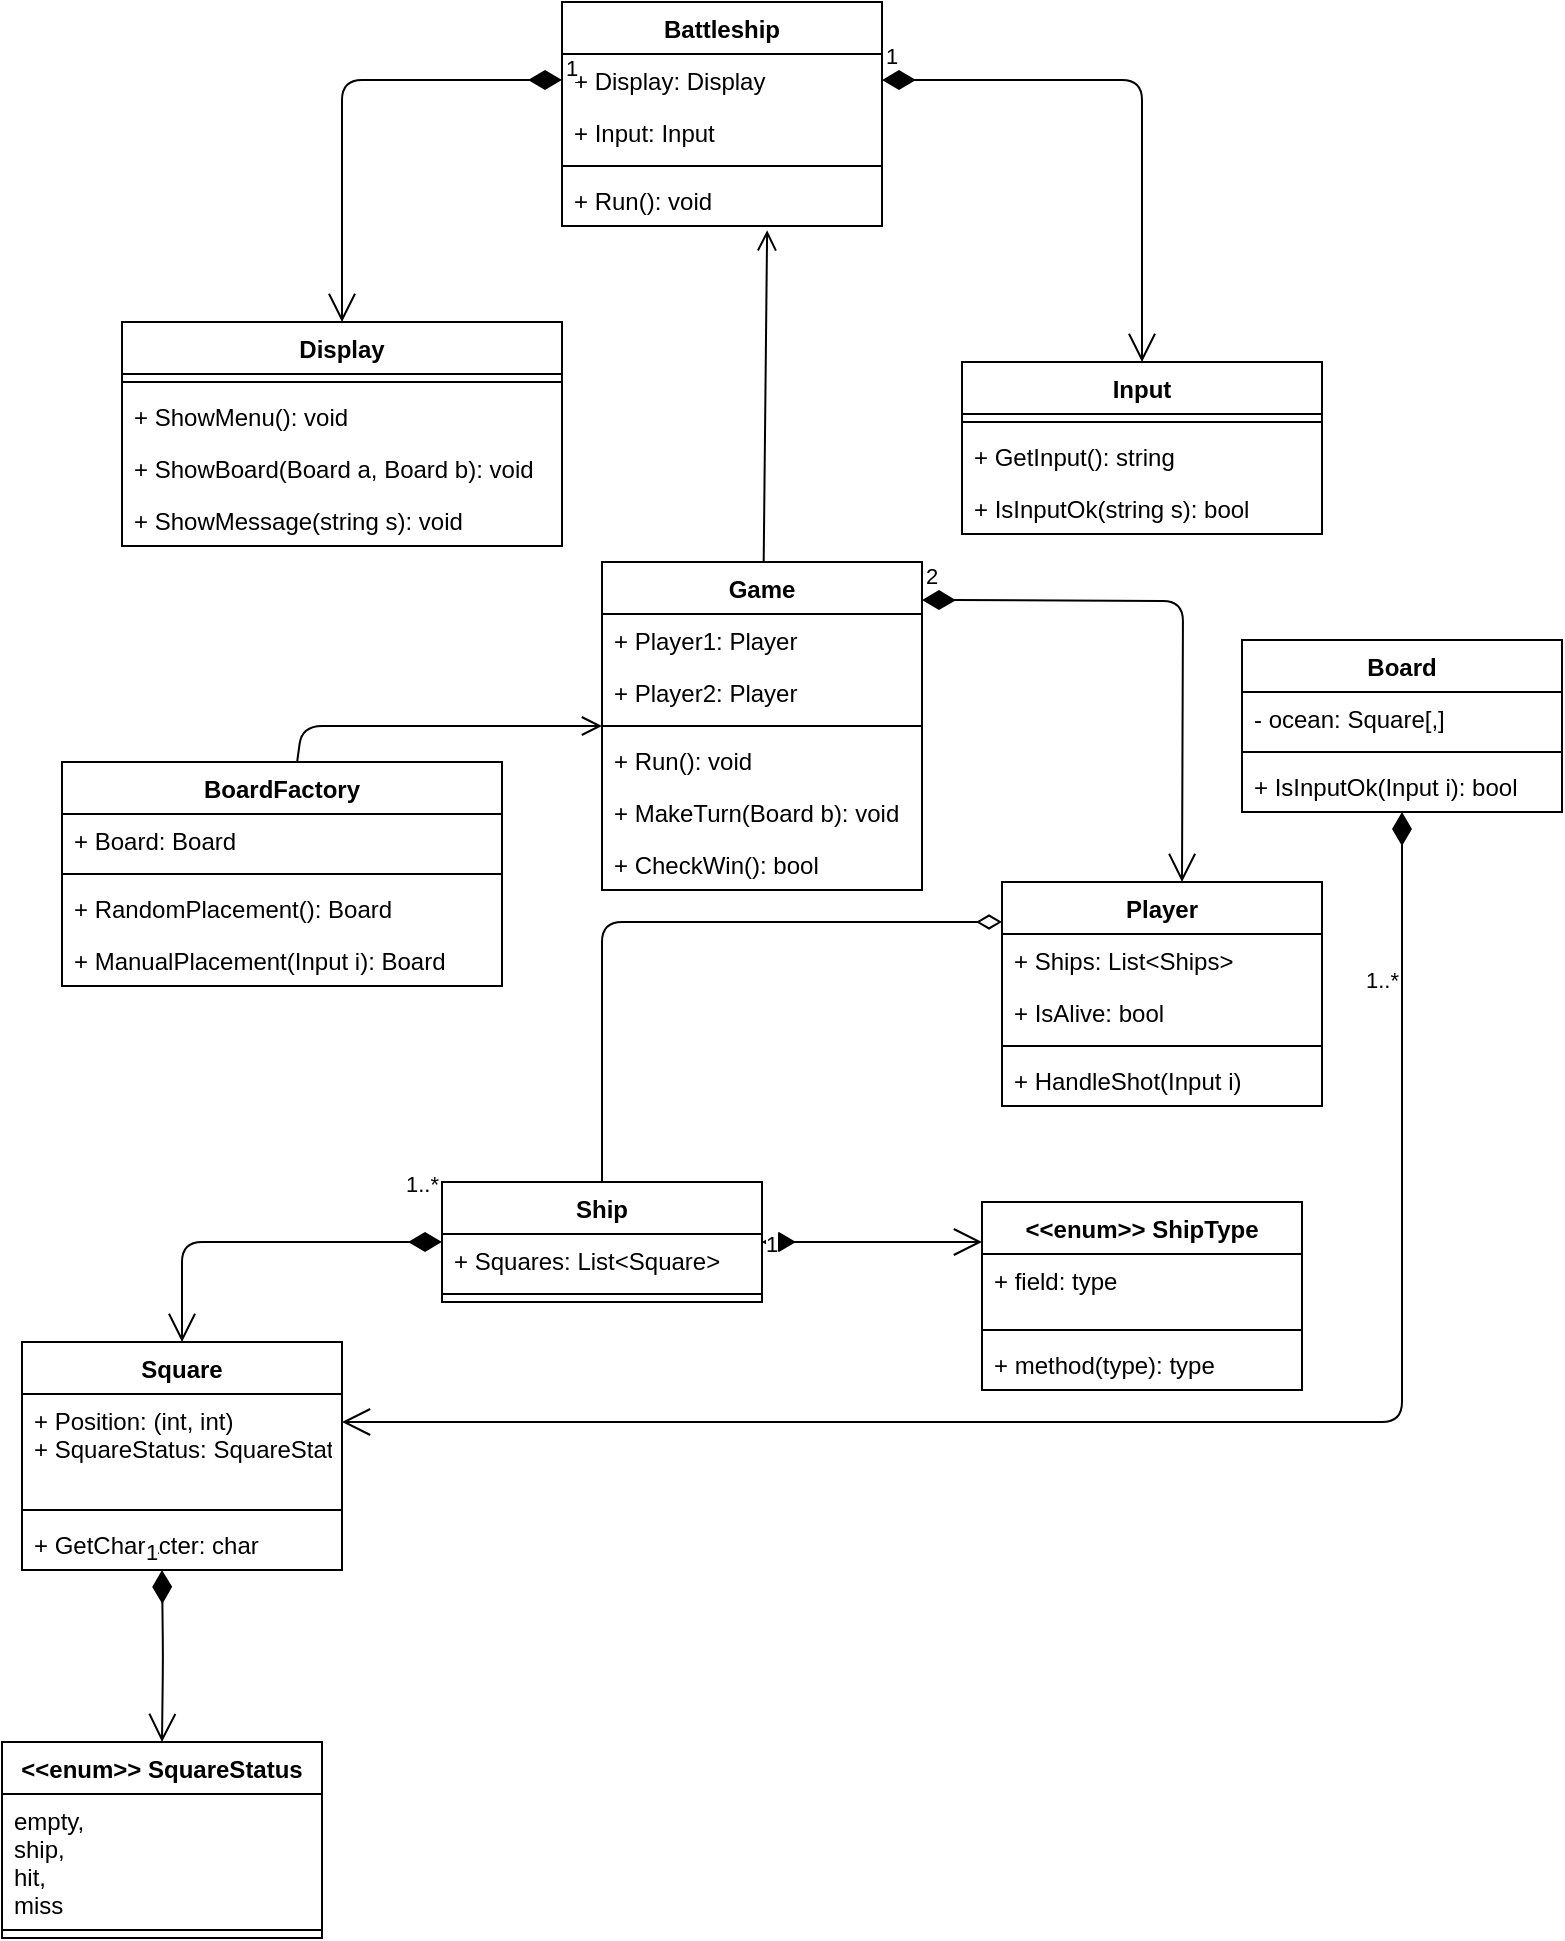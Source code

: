 <mxfile version="14.5.10" type="device"><diagram id="79MCBxhSAIq8AFe82N1e" name="Page-1"><mxGraphModel dx="1422" dy="882" grid="1" gridSize="10" guides="1" tooltips="1" connect="1" arrows="1" fold="1" page="1" pageScale="1" pageWidth="850" pageHeight="1100" math="0" shadow="0"><root><mxCell id="0"/><mxCell id="1" parent="0"/><mxCell id="AMyx8kiLQKyBErhpJjZE-1" value="Battleship" style="swimlane;fontStyle=1;align=center;verticalAlign=top;childLayout=stackLayout;horizontal=1;startSize=26;horizontalStack=0;resizeParent=1;resizeParentMax=0;resizeLast=0;collapsible=1;marginBottom=0;" vertex="1" parent="1"><mxGeometry x="320" y="80" width="160" height="112" as="geometry"/></mxCell><mxCell id="AMyx8kiLQKyBErhpJjZE-2" value="+ Display: Display" style="text;strokeColor=none;fillColor=none;align=left;verticalAlign=top;spacingLeft=4;spacingRight=4;overflow=hidden;rotatable=0;points=[[0,0.5],[1,0.5]];portConstraint=eastwest;" vertex="1" parent="AMyx8kiLQKyBErhpJjZE-1"><mxGeometry y="26" width="160" height="26" as="geometry"/></mxCell><mxCell id="AMyx8kiLQKyBErhpJjZE-5" value="+ Input: Input" style="text;strokeColor=none;fillColor=none;align=left;verticalAlign=top;spacingLeft=4;spacingRight=4;overflow=hidden;rotatable=0;points=[[0,0.5],[1,0.5]];portConstraint=eastwest;" vertex="1" parent="AMyx8kiLQKyBErhpJjZE-1"><mxGeometry y="52" width="160" height="26" as="geometry"/></mxCell><mxCell id="AMyx8kiLQKyBErhpJjZE-3" value="" style="line;strokeWidth=1;fillColor=none;align=left;verticalAlign=middle;spacingTop=-1;spacingLeft=3;spacingRight=3;rotatable=0;labelPosition=right;points=[];portConstraint=eastwest;" vertex="1" parent="AMyx8kiLQKyBErhpJjZE-1"><mxGeometry y="78" width="160" height="8" as="geometry"/></mxCell><mxCell id="AMyx8kiLQKyBErhpJjZE-4" value="+ Run(): void" style="text;strokeColor=none;fillColor=none;align=left;verticalAlign=top;spacingLeft=4;spacingRight=4;overflow=hidden;rotatable=0;points=[[0,0.5],[1,0.5]];portConstraint=eastwest;" vertex="1" parent="AMyx8kiLQKyBErhpJjZE-1"><mxGeometry y="86" width="160" height="26" as="geometry"/></mxCell><mxCell id="AMyx8kiLQKyBErhpJjZE-10" value="Display" style="swimlane;fontStyle=1;align=center;verticalAlign=top;childLayout=stackLayout;horizontal=1;startSize=26;horizontalStack=0;resizeParent=1;resizeParentMax=0;resizeLast=0;collapsible=1;marginBottom=0;" vertex="1" parent="1"><mxGeometry x="100" y="240" width="220" height="112" as="geometry"/></mxCell><mxCell id="AMyx8kiLQKyBErhpJjZE-12" value="" style="line;strokeWidth=1;fillColor=none;align=left;verticalAlign=middle;spacingTop=-1;spacingLeft=3;spacingRight=3;rotatable=0;labelPosition=right;points=[];portConstraint=eastwest;" vertex="1" parent="AMyx8kiLQKyBErhpJjZE-10"><mxGeometry y="26" width="220" height="8" as="geometry"/></mxCell><mxCell id="AMyx8kiLQKyBErhpJjZE-13" value="+ ShowMenu(): void" style="text;strokeColor=none;fillColor=none;align=left;verticalAlign=top;spacingLeft=4;spacingRight=4;overflow=hidden;rotatable=0;points=[[0,0.5],[1,0.5]];portConstraint=eastwest;" vertex="1" parent="AMyx8kiLQKyBErhpJjZE-10"><mxGeometry y="34" width="220" height="26" as="geometry"/></mxCell><mxCell id="AMyx8kiLQKyBErhpJjZE-18" value="+ ShowBoard(Board a, Board b): void" style="text;strokeColor=none;fillColor=none;align=left;verticalAlign=top;spacingLeft=4;spacingRight=4;overflow=hidden;rotatable=0;points=[[0,0.5],[1,0.5]];portConstraint=eastwest;" vertex="1" parent="AMyx8kiLQKyBErhpJjZE-10"><mxGeometry y="60" width="220" height="26" as="geometry"/></mxCell><mxCell id="AMyx8kiLQKyBErhpJjZE-19" value="+ ShowMessage(string s): void" style="text;strokeColor=none;fillColor=none;align=left;verticalAlign=top;spacingLeft=4;spacingRight=4;overflow=hidden;rotatable=0;points=[[0,0.5],[1,0.5]];portConstraint=eastwest;" vertex="1" parent="AMyx8kiLQKyBErhpJjZE-10"><mxGeometry y="86" width="220" height="26" as="geometry"/></mxCell><mxCell id="AMyx8kiLQKyBErhpJjZE-14" value="Input" style="swimlane;fontStyle=1;align=center;verticalAlign=top;childLayout=stackLayout;horizontal=1;startSize=26;horizontalStack=0;resizeParent=1;resizeParentMax=0;resizeLast=0;collapsible=1;marginBottom=0;" vertex="1" parent="1"><mxGeometry x="520" y="260" width="180" height="86" as="geometry"/></mxCell><mxCell id="AMyx8kiLQKyBErhpJjZE-16" value="" style="line;strokeWidth=1;fillColor=none;align=left;verticalAlign=middle;spacingTop=-1;spacingLeft=3;spacingRight=3;rotatable=0;labelPosition=right;points=[];portConstraint=eastwest;" vertex="1" parent="AMyx8kiLQKyBErhpJjZE-14"><mxGeometry y="26" width="180" height="8" as="geometry"/></mxCell><mxCell id="AMyx8kiLQKyBErhpJjZE-17" value="+ GetInput(): string" style="text;strokeColor=none;fillColor=none;align=left;verticalAlign=top;spacingLeft=4;spacingRight=4;overflow=hidden;rotatable=0;points=[[0,0.5],[1,0.5]];portConstraint=eastwest;" vertex="1" parent="AMyx8kiLQKyBErhpJjZE-14"><mxGeometry y="34" width="180" height="26" as="geometry"/></mxCell><mxCell id="AMyx8kiLQKyBErhpJjZE-22" value="+ IsInputOk(string s): bool" style="text;strokeColor=none;fillColor=none;align=left;verticalAlign=top;spacingLeft=4;spacingRight=4;overflow=hidden;rotatable=0;points=[[0,0.5],[1,0.5]];portConstraint=eastwest;" vertex="1" parent="AMyx8kiLQKyBErhpJjZE-14"><mxGeometry y="60" width="180" height="26" as="geometry"/></mxCell><mxCell id="AMyx8kiLQKyBErhpJjZE-20" value="1" style="endArrow=open;html=1;endSize=12;startArrow=diamondThin;startSize=14;startFill=1;edgeStyle=orthogonalEdgeStyle;align=left;verticalAlign=bottom;exitX=0;exitY=0.5;exitDx=0;exitDy=0;" edge="1" parent="1" source="AMyx8kiLQKyBErhpJjZE-2" target="AMyx8kiLQKyBErhpJjZE-10"><mxGeometry x="-1" y="3" relative="1" as="geometry"><mxPoint x="370" y="340" as="sourcePoint"/><mxPoint x="530" y="340" as="targetPoint"/></mxGeometry></mxCell><mxCell id="AMyx8kiLQKyBErhpJjZE-21" value="1" style="endArrow=open;html=1;endSize=12;startArrow=diamondThin;startSize=14;startFill=1;edgeStyle=orthogonalEdgeStyle;align=left;verticalAlign=bottom;exitX=1;exitY=0.5;exitDx=0;exitDy=0;entryX=0.5;entryY=0;entryDx=0;entryDy=0;" edge="1" parent="1" source="AMyx8kiLQKyBErhpJjZE-2" target="AMyx8kiLQKyBErhpJjZE-14"><mxGeometry x="-1" y="3" relative="1" as="geometry"><mxPoint x="370" y="340" as="sourcePoint"/><mxPoint x="530" y="340" as="targetPoint"/></mxGeometry></mxCell><mxCell id="AMyx8kiLQKyBErhpJjZE-24" value="Game" style="swimlane;fontStyle=1;align=center;verticalAlign=top;childLayout=stackLayout;horizontal=1;startSize=26;horizontalStack=0;resizeParent=1;resizeParentMax=0;resizeLast=0;collapsible=1;marginBottom=0;" vertex="1" parent="1"><mxGeometry x="340" y="360" width="160" height="164" as="geometry"/></mxCell><mxCell id="AMyx8kiLQKyBErhpJjZE-25" value="+ Player1: Player" style="text;strokeColor=none;fillColor=none;align=left;verticalAlign=top;spacingLeft=4;spacingRight=4;overflow=hidden;rotatable=0;points=[[0,0.5],[1,0.5]];portConstraint=eastwest;" vertex="1" parent="AMyx8kiLQKyBErhpJjZE-24"><mxGeometry y="26" width="160" height="26" as="geometry"/></mxCell><mxCell id="AMyx8kiLQKyBErhpJjZE-34" value="+ Player2: Player" style="text;strokeColor=none;fillColor=none;align=left;verticalAlign=top;spacingLeft=4;spacingRight=4;overflow=hidden;rotatable=0;points=[[0,0.5],[1,0.5]];portConstraint=eastwest;" vertex="1" parent="AMyx8kiLQKyBErhpJjZE-24"><mxGeometry y="52" width="160" height="26" as="geometry"/></mxCell><mxCell id="AMyx8kiLQKyBErhpJjZE-26" value="" style="line;strokeWidth=1;fillColor=none;align=left;verticalAlign=middle;spacingTop=-1;spacingLeft=3;spacingRight=3;rotatable=0;labelPosition=right;points=[];portConstraint=eastwest;" vertex="1" parent="AMyx8kiLQKyBErhpJjZE-24"><mxGeometry y="78" width="160" height="8" as="geometry"/></mxCell><mxCell id="AMyx8kiLQKyBErhpJjZE-27" value="+ Run(): void" style="text;strokeColor=none;fillColor=none;align=left;verticalAlign=top;spacingLeft=4;spacingRight=4;overflow=hidden;rotatable=0;points=[[0,0.5],[1,0.5]];portConstraint=eastwest;" vertex="1" parent="AMyx8kiLQKyBErhpJjZE-24"><mxGeometry y="86" width="160" height="26" as="geometry"/></mxCell><mxCell id="AMyx8kiLQKyBErhpJjZE-28" value="+ MakeTurn(Board b): void" style="text;strokeColor=none;fillColor=none;align=left;verticalAlign=top;spacingLeft=4;spacingRight=4;overflow=hidden;rotatable=0;points=[[0,0.5],[1,0.5]];portConstraint=eastwest;" vertex="1" parent="AMyx8kiLQKyBErhpJjZE-24"><mxGeometry y="112" width="160" height="26" as="geometry"/></mxCell><mxCell id="AMyx8kiLQKyBErhpJjZE-35" value="+ CheckWin(): bool" style="text;strokeColor=none;fillColor=none;align=left;verticalAlign=top;spacingLeft=4;spacingRight=4;overflow=hidden;rotatable=0;points=[[0,0.5],[1,0.5]];portConstraint=eastwest;" vertex="1" parent="AMyx8kiLQKyBErhpJjZE-24"><mxGeometry y="138" width="160" height="26" as="geometry"/></mxCell><mxCell id="AMyx8kiLQKyBErhpJjZE-29" value="Player" style="swimlane;fontStyle=1;align=center;verticalAlign=top;childLayout=stackLayout;horizontal=1;startSize=26;horizontalStack=0;resizeParent=1;resizeParentMax=0;resizeLast=0;collapsible=1;marginBottom=0;" vertex="1" parent="1"><mxGeometry x="540" y="520" width="160" height="112" as="geometry"/></mxCell><mxCell id="AMyx8kiLQKyBErhpJjZE-30" value="+ Ships: List&lt;Ships&gt;" style="text;strokeColor=none;fillColor=none;align=left;verticalAlign=top;spacingLeft=4;spacingRight=4;overflow=hidden;rotatable=0;points=[[0,0.5],[1,0.5]];portConstraint=eastwest;" vertex="1" parent="AMyx8kiLQKyBErhpJjZE-29"><mxGeometry y="26" width="160" height="26" as="geometry"/></mxCell><mxCell id="AMyx8kiLQKyBErhpJjZE-33" value="+ IsAlive: bool" style="text;strokeColor=none;fillColor=none;align=left;verticalAlign=top;spacingLeft=4;spacingRight=4;overflow=hidden;rotatable=0;points=[[0,0.5],[1,0.5]];portConstraint=eastwest;" vertex="1" parent="AMyx8kiLQKyBErhpJjZE-29"><mxGeometry y="52" width="160" height="26" as="geometry"/></mxCell><mxCell id="AMyx8kiLQKyBErhpJjZE-31" value="" style="line;strokeWidth=1;fillColor=none;align=left;verticalAlign=middle;spacingTop=-1;spacingLeft=3;spacingRight=3;rotatable=0;labelPosition=right;points=[];portConstraint=eastwest;" vertex="1" parent="AMyx8kiLQKyBErhpJjZE-29"><mxGeometry y="78" width="160" height="8" as="geometry"/></mxCell><mxCell id="AMyx8kiLQKyBErhpJjZE-32" value="+ HandleShot(Input i)" style="text;strokeColor=none;fillColor=none;align=left;verticalAlign=top;spacingLeft=4;spacingRight=4;overflow=hidden;rotatable=0;points=[[0,0.5],[1,0.5]];portConstraint=eastwest;" vertex="1" parent="AMyx8kiLQKyBErhpJjZE-29"><mxGeometry y="86" width="160" height="26" as="geometry"/></mxCell><mxCell id="AMyx8kiLQKyBErhpJjZE-36" value="BoardFactory" style="swimlane;fontStyle=1;align=center;verticalAlign=top;childLayout=stackLayout;horizontal=1;startSize=26;horizontalStack=0;resizeParent=1;resizeParentMax=0;resizeLast=0;collapsible=1;marginBottom=0;" vertex="1" parent="1"><mxGeometry x="70" y="460" width="220" height="112" as="geometry"/></mxCell><mxCell id="AMyx8kiLQKyBErhpJjZE-37" value="+ Board: Board" style="text;strokeColor=none;fillColor=none;align=left;verticalAlign=top;spacingLeft=4;spacingRight=4;overflow=hidden;rotatable=0;points=[[0,0.5],[1,0.5]];portConstraint=eastwest;" vertex="1" parent="AMyx8kiLQKyBErhpJjZE-36"><mxGeometry y="26" width="220" height="26" as="geometry"/></mxCell><mxCell id="AMyx8kiLQKyBErhpJjZE-38" value="" style="line;strokeWidth=1;fillColor=none;align=left;verticalAlign=middle;spacingTop=-1;spacingLeft=3;spacingRight=3;rotatable=0;labelPosition=right;points=[];portConstraint=eastwest;" vertex="1" parent="AMyx8kiLQKyBErhpJjZE-36"><mxGeometry y="52" width="220" height="8" as="geometry"/></mxCell><mxCell id="AMyx8kiLQKyBErhpJjZE-39" value="+ RandomPlacement(): Board&#10;" style="text;strokeColor=none;fillColor=none;align=left;verticalAlign=top;spacingLeft=4;spacingRight=4;overflow=hidden;rotatable=0;points=[[0,0.5],[1,0.5]];portConstraint=eastwest;" vertex="1" parent="AMyx8kiLQKyBErhpJjZE-36"><mxGeometry y="60" width="220" height="26" as="geometry"/></mxCell><mxCell id="AMyx8kiLQKyBErhpJjZE-40" value="+ ManualPlacement(Input i): Board&#10;" style="text;strokeColor=none;fillColor=none;align=left;verticalAlign=top;spacingLeft=4;spacingRight=4;overflow=hidden;rotatable=0;points=[[0,0.5],[1,0.5]];portConstraint=eastwest;" vertex="1" parent="AMyx8kiLQKyBErhpJjZE-36"><mxGeometry y="86" width="220" height="26" as="geometry"/></mxCell><mxCell id="AMyx8kiLQKyBErhpJjZE-41" value="Board" style="swimlane;fontStyle=1;align=center;verticalAlign=top;childLayout=stackLayout;horizontal=1;startSize=26;horizontalStack=0;resizeParent=1;resizeParentMax=0;resizeLast=0;collapsible=1;marginBottom=0;" vertex="1" parent="1"><mxGeometry x="660" y="399" width="160" height="86" as="geometry"/></mxCell><mxCell id="AMyx8kiLQKyBErhpJjZE-42" value="- ocean: Square[,]" style="text;strokeColor=none;fillColor=none;align=left;verticalAlign=top;spacingLeft=4;spacingRight=4;overflow=hidden;rotatable=0;points=[[0,0.5],[1,0.5]];portConstraint=eastwest;" vertex="1" parent="AMyx8kiLQKyBErhpJjZE-41"><mxGeometry y="26" width="160" height="26" as="geometry"/></mxCell><mxCell id="AMyx8kiLQKyBErhpJjZE-43" value="" style="line;strokeWidth=1;fillColor=none;align=left;verticalAlign=middle;spacingTop=-1;spacingLeft=3;spacingRight=3;rotatable=0;labelPosition=right;points=[];portConstraint=eastwest;" vertex="1" parent="AMyx8kiLQKyBErhpJjZE-41"><mxGeometry y="52" width="160" height="8" as="geometry"/></mxCell><mxCell id="AMyx8kiLQKyBErhpJjZE-44" value="+ IsInputOk(Input i): bool" style="text;strokeColor=none;fillColor=none;align=left;verticalAlign=top;spacingLeft=4;spacingRight=4;overflow=hidden;rotatable=0;points=[[0,0.5],[1,0.5]];portConstraint=eastwest;" vertex="1" parent="AMyx8kiLQKyBErhpJjZE-41"><mxGeometry y="60" width="160" height="26" as="geometry"/></mxCell><mxCell id="AMyx8kiLQKyBErhpJjZE-45" value="Ship" style="swimlane;fontStyle=1;align=center;verticalAlign=top;childLayout=stackLayout;horizontal=1;startSize=26;horizontalStack=0;resizeParent=1;resizeParentMax=0;resizeLast=0;collapsible=1;marginBottom=0;" vertex="1" parent="1"><mxGeometry x="260" y="670" width="160" height="60" as="geometry"/></mxCell><mxCell id="AMyx8kiLQKyBErhpJjZE-46" value="+ Squares: List&lt;Square&gt;" style="text;strokeColor=none;fillColor=none;align=left;verticalAlign=top;spacingLeft=4;spacingRight=4;overflow=hidden;rotatable=0;points=[[0,0.5],[1,0.5]];portConstraint=eastwest;" vertex="1" parent="AMyx8kiLQKyBErhpJjZE-45"><mxGeometry y="26" width="160" height="26" as="geometry"/></mxCell><mxCell id="AMyx8kiLQKyBErhpJjZE-47" value="" style="line;strokeWidth=1;fillColor=none;align=left;verticalAlign=middle;spacingTop=-1;spacingLeft=3;spacingRight=3;rotatable=0;labelPosition=right;points=[];portConstraint=eastwest;" vertex="1" parent="AMyx8kiLQKyBErhpJjZE-45"><mxGeometry y="52" width="160" height="8" as="geometry"/></mxCell><mxCell id="AMyx8kiLQKyBErhpJjZE-53" value="&lt;&lt;enum&gt;&gt; ShipType" style="swimlane;fontStyle=1;align=center;verticalAlign=top;childLayout=stackLayout;horizontal=1;startSize=26;horizontalStack=0;resizeParent=1;resizeParentMax=0;resizeLast=0;collapsible=1;marginBottom=0;" vertex="1" parent="1"><mxGeometry x="530" y="680" width="160" height="94" as="geometry"/></mxCell><mxCell id="AMyx8kiLQKyBErhpJjZE-54" value="+ field: type" style="text;strokeColor=none;fillColor=none;align=left;verticalAlign=top;spacingLeft=4;spacingRight=4;overflow=hidden;rotatable=0;points=[[0,0.5],[1,0.5]];portConstraint=eastwest;" vertex="1" parent="AMyx8kiLQKyBErhpJjZE-53"><mxGeometry y="26" width="160" height="34" as="geometry"/></mxCell><mxCell id="AMyx8kiLQKyBErhpJjZE-55" value="" style="line;strokeWidth=1;fillColor=none;align=left;verticalAlign=middle;spacingTop=-1;spacingLeft=3;spacingRight=3;rotatable=0;labelPosition=right;points=[];portConstraint=eastwest;" vertex="1" parent="AMyx8kiLQKyBErhpJjZE-53"><mxGeometry y="60" width="160" height="8" as="geometry"/></mxCell><mxCell id="AMyx8kiLQKyBErhpJjZE-56" value="+ method(type): type" style="text;strokeColor=none;fillColor=none;align=left;verticalAlign=top;spacingLeft=4;spacingRight=4;overflow=hidden;rotatable=0;points=[[0,0.5],[1,0.5]];portConstraint=eastwest;" vertex="1" parent="AMyx8kiLQKyBErhpJjZE-53"><mxGeometry y="68" width="160" height="26" as="geometry"/></mxCell><mxCell id="AMyx8kiLQKyBErhpJjZE-57" value="Square" style="swimlane;fontStyle=1;align=center;verticalAlign=top;childLayout=stackLayout;horizontal=1;startSize=26;horizontalStack=0;resizeParent=1;resizeParentMax=0;resizeLast=0;collapsible=1;marginBottom=0;" vertex="1" parent="1"><mxGeometry x="50" y="750" width="160" height="114" as="geometry"/></mxCell><mxCell id="AMyx8kiLQKyBErhpJjZE-58" value="+ Position: (int, int)&#10;+ SquareStatus: SquareStatus" style="text;strokeColor=none;fillColor=none;align=left;verticalAlign=top;spacingLeft=4;spacingRight=4;overflow=hidden;rotatable=0;points=[[0,0.5],[1,0.5]];portConstraint=eastwest;" vertex="1" parent="AMyx8kiLQKyBErhpJjZE-57"><mxGeometry y="26" width="160" height="54" as="geometry"/></mxCell><mxCell id="AMyx8kiLQKyBErhpJjZE-59" value="" style="line;strokeWidth=1;fillColor=none;align=left;verticalAlign=middle;spacingTop=-1;spacingLeft=3;spacingRight=3;rotatable=0;labelPosition=right;points=[];portConstraint=eastwest;" vertex="1" parent="AMyx8kiLQKyBErhpJjZE-57"><mxGeometry y="80" width="160" height="8" as="geometry"/></mxCell><mxCell id="AMyx8kiLQKyBErhpJjZE-60" value="+ GetCharacter: char" style="text;strokeColor=none;fillColor=none;align=left;verticalAlign=top;spacingLeft=4;spacingRight=4;overflow=hidden;rotatable=0;points=[[0,0.5],[1,0.5]];portConstraint=eastwest;" vertex="1" parent="AMyx8kiLQKyBErhpJjZE-57"><mxGeometry y="88" width="160" height="26" as="geometry"/></mxCell><mxCell id="AMyx8kiLQKyBErhpJjZE-64" value="&lt;&lt;enum&gt;&gt; SquareStatus" style="swimlane;fontStyle=1;align=center;verticalAlign=top;childLayout=stackLayout;horizontal=1;startSize=26;horizontalStack=0;resizeParent=1;resizeParentMax=0;resizeLast=0;collapsible=1;marginBottom=0;" vertex="1" parent="1"><mxGeometry x="40" y="950" width="160" height="98" as="geometry"/></mxCell><mxCell id="AMyx8kiLQKyBErhpJjZE-65" value="empty,&#10;ship,&#10;hit,&#10;miss" style="text;strokeColor=none;fillColor=none;align=left;verticalAlign=top;spacingLeft=4;spacingRight=4;overflow=hidden;rotatable=0;points=[[0,0.5],[1,0.5]];portConstraint=eastwest;" vertex="1" parent="AMyx8kiLQKyBErhpJjZE-64"><mxGeometry y="26" width="160" height="64" as="geometry"/></mxCell><mxCell id="AMyx8kiLQKyBErhpJjZE-66" value="" style="line;strokeWidth=1;fillColor=none;align=left;verticalAlign=middle;spacingTop=-1;spacingLeft=3;spacingRight=3;rotatable=0;labelPosition=right;points=[];portConstraint=eastwest;" vertex="1" parent="AMyx8kiLQKyBErhpJjZE-64"><mxGeometry y="90" width="160" height="8" as="geometry"/></mxCell><mxCell id="AMyx8kiLQKyBErhpJjZE-68" value="" style="endArrow=open;startArrow=none;endFill=0;startFill=0;endSize=8;html=1;verticalAlign=bottom;labelBackgroundColor=none;strokeWidth=1;entryX=0.641;entryY=1.083;entryDx=0;entryDy=0;entryPerimeter=0;" edge="1" parent="1" source="AMyx8kiLQKyBErhpJjZE-24" target="AMyx8kiLQKyBErhpJjZE-4"><mxGeometry width="160" relative="1" as="geometry"><mxPoint x="370" y="420" as="sourcePoint"/><mxPoint x="530" y="420" as="targetPoint"/></mxGeometry></mxCell><mxCell id="AMyx8kiLQKyBErhpJjZE-70" value="2" style="endArrow=open;html=1;endSize=12;startArrow=diamondThin;startSize=14;startFill=1;edgeStyle=orthogonalEdgeStyle;align=left;verticalAlign=bottom;exitX=1;exitY=0.5;exitDx=0;exitDy=0;entryX=0.5;entryY=0;entryDx=0;entryDy=0;" edge="1" parent="1"><mxGeometry x="-1" y="3" relative="1" as="geometry"><mxPoint x="500" y="379" as="sourcePoint"/><mxPoint x="630" y="520" as="targetPoint"/></mxGeometry></mxCell><mxCell id="AMyx8kiLQKyBErhpJjZE-73" value="" style="endArrow=open;startArrow=none;endFill=0;startFill=0;endSize=8;html=1;verticalAlign=bottom;labelBackgroundColor=none;strokeWidth=1;" edge="1" parent="1" source="AMyx8kiLQKyBErhpJjZE-36" target="AMyx8kiLQKyBErhpJjZE-24"><mxGeometry width="160" relative="1" as="geometry"><mxPoint x="350" y="530" as="sourcePoint"/><mxPoint x="510" y="530" as="targetPoint"/><Array as="points"><mxPoint x="190" y="442"/></Array></mxGeometry></mxCell><mxCell id="AMyx8kiLQKyBErhpJjZE-74" value="1..*" style="endArrow=open;html=1;endSize=12;startArrow=diamondThin;startSize=14;startFill=1;edgeStyle=orthogonalEdgeStyle;align=left;verticalAlign=bottom;" edge="1" parent="1" source="AMyx8kiLQKyBErhpJjZE-45" target="AMyx8kiLQKyBErhpJjZE-57"><mxGeometry x="-0.778" y="-20" relative="1" as="geometry"><mxPoint x="10" y="600" as="sourcePoint"/><mxPoint x="140" y="741" as="targetPoint"/><mxPoint as="offset"/></mxGeometry></mxCell><mxCell id="AMyx8kiLQKyBErhpJjZE-75" value="1..*" style="endArrow=open;html=1;endSize=12;startArrow=diamondThin;startSize=14;startFill=1;edgeStyle=orthogonalEdgeStyle;align=left;verticalAlign=bottom;" edge="1" parent="1" source="AMyx8kiLQKyBErhpJjZE-44" target="AMyx8kiLQKyBErhpJjZE-57"><mxGeometry x="-0.778" y="-20" relative="1" as="geometry"><mxPoint x="270" y="710" as="sourcePoint"/><mxPoint x="140" y="760" as="targetPoint"/><mxPoint as="offset"/><Array as="points"><mxPoint x="740" y="790"/></Array></mxGeometry></mxCell><mxCell id="AMyx8kiLQKyBErhpJjZE-77" value="" style="html=1;endArrow=diamondThin;endFill=0;edgeStyle=elbowEdgeStyle;elbow=vertical;endSize=10;" edge="1" parent="1" source="AMyx8kiLQKyBErhpJjZE-45" target="AMyx8kiLQKyBErhpJjZE-29"><mxGeometry width="160" relative="1" as="geometry"><mxPoint x="340" y="662" as="sourcePoint"/><mxPoint x="530" y="790" as="targetPoint"/><Array as="points"><mxPoint x="450" y="540"/></Array></mxGeometry></mxCell><mxCell id="AMyx8kiLQKyBErhpJjZE-80" value="1" style="endArrow=open;html=1;endSize=12;startArrow=diamondThin;startSize=14;startFill=1;edgeStyle=orthogonalEdgeStyle;align=left;verticalAlign=bottom;" edge="1" parent="1" source="AMyx8kiLQKyBErhpJjZE-45" target="AMyx8kiLQKyBErhpJjZE-53"><mxGeometry x="-1" y="-10" relative="1" as="geometry"><mxPoint x="270" y="710" as="sourcePoint"/><mxPoint x="140" y="760" as="targetPoint"/><mxPoint as="offset"/><Array as="points"><mxPoint x="500" y="700"/><mxPoint x="500" y="700"/></Array></mxGeometry></mxCell><mxCell id="AMyx8kiLQKyBErhpJjZE-81" value="1" style="endArrow=open;html=1;endSize=12;startArrow=diamondThin;startSize=14;startFill=1;edgeStyle=orthogonalEdgeStyle;align=left;verticalAlign=bottom;entryX=0.5;entryY=0;entryDx=0;entryDy=0;" edge="1" parent="1" target="AMyx8kiLQKyBErhpJjZE-64"><mxGeometry x="-1" y="-10" relative="1" as="geometry"><mxPoint x="120" y="864" as="sourcePoint"/><mxPoint x="120" y="944" as="targetPoint"/><mxPoint as="offset"/></mxGeometry></mxCell></root></mxGraphModel></diagram></mxfile>